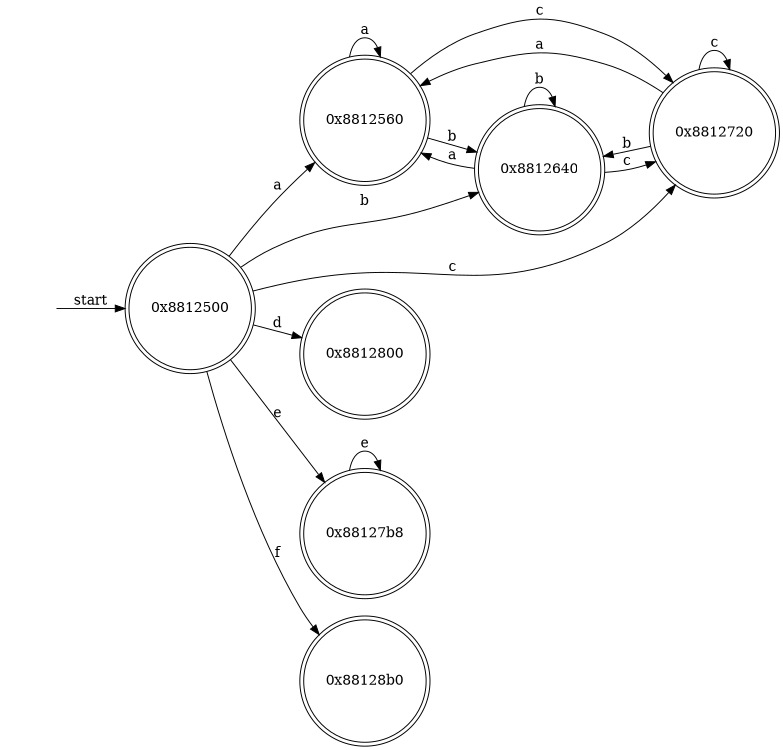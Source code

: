 digraph finite_state_machine {
    rankdir=LR;
    size="8,5"
    node [shape = circle label=""]
    node [shape = doublecircle label="0x8812500"]; addr_0x8812500
    node [shape = doublecircle label="0x8812560"]; addr_0x8812560
    addr_0x8812500 -> addr_0x8812560 [ label = "a" ]
    node [shape = doublecircle label="0x8812560"]; addr_0x8812560
    node [shape = doublecircle label="0x8812560"]; addr_0x8812560
    addr_0x8812560 -> addr_0x8812560 [ label = "a" ]
    node [shape = doublecircle label="0x8812560"]; addr_0x8812560
    node [shape = doublecircle label="0x8812640"]; addr_0x8812640
    addr_0x8812560 -> addr_0x8812640 [ label = "b" ]
    node [shape = doublecircle label="0x8812640"]; addr_0x8812640
    node [shape = doublecircle label="0x8812560"]; addr_0x8812560
    addr_0x8812640 -> addr_0x8812560 [ label = "a" ]
    node [shape = doublecircle label="0x8812640"]; addr_0x8812640
    node [shape = doublecircle label="0x8812640"]; addr_0x8812640
    addr_0x8812640 -> addr_0x8812640 [ label = "b" ]
    node [shape = doublecircle label="0x8812640"]; addr_0x8812640
    node [shape = doublecircle label="0x8812720"]; addr_0x8812720
    addr_0x8812640 -> addr_0x8812720 [ label = "c" ]
    node [shape = doublecircle label="0x8812720"]; addr_0x8812720
    node [shape = doublecircle label="0x8812560"]; addr_0x8812560
    addr_0x8812720 -> addr_0x8812560 [ label = "a" ]
    node [shape = doublecircle label="0x8812720"]; addr_0x8812720
    node [shape = doublecircle label="0x8812640"]; addr_0x8812640
    addr_0x8812720 -> addr_0x8812640 [ label = "b" ]
    node [shape = doublecircle label="0x8812720"]; addr_0x8812720
    node [shape = doublecircle label="0x8812720"]; addr_0x8812720
    addr_0x8812720 -> addr_0x8812720 [ label = "c" ]
    node [shape = doublecircle label="0x8812560"]; addr_0x8812560
    node [shape = doublecircle label="0x8812720"]; addr_0x8812720
    addr_0x8812560 -> addr_0x8812720 [ label = "c" ]
    node [shape = doublecircle label="0x8812500"]; addr_0x8812500
    node [shape = doublecircle label="0x8812640"]; addr_0x8812640
    addr_0x8812500 -> addr_0x8812640 [ label = "b" ]
    node [shape = doublecircle label="0x8812500"]; addr_0x8812500
    node [shape = doublecircle label="0x8812720"]; addr_0x8812720
    addr_0x8812500 -> addr_0x8812720 [ label = "c" ]
    node [shape = doublecircle label="0x8812500"]; addr_0x8812500
    node [shape = doublecircle label="0x8812800"]; addr_0x8812800
    addr_0x8812500 -> addr_0x8812800 [ label = "d" ]
    node [shape = doublecircle label="0x8812500"]; addr_0x8812500
    node [shape = doublecircle label="0x88127b8"]; addr_0x88127b8
    addr_0x8812500 -> addr_0x88127b8 [ label = "e" ]
    node [shape = doublecircle label="0x88127b8"]; addr_0x88127b8
    node [shape = doublecircle label="0x88127b8"]; addr_0x88127b8
    addr_0x88127b8 -> addr_0x88127b8 [ label = "e" ]
    node [shape = doublecircle label="0x8812500"]; addr_0x8812500
    node [shape = doublecircle label="0x88128b0"]; addr_0x88128b0
    addr_0x8812500 -> addr_0x88128b0 [ label = "f" ]
    node [shape = none label=""]; start
    start -> addr_0x8812500 [ label = "start" ]
}

